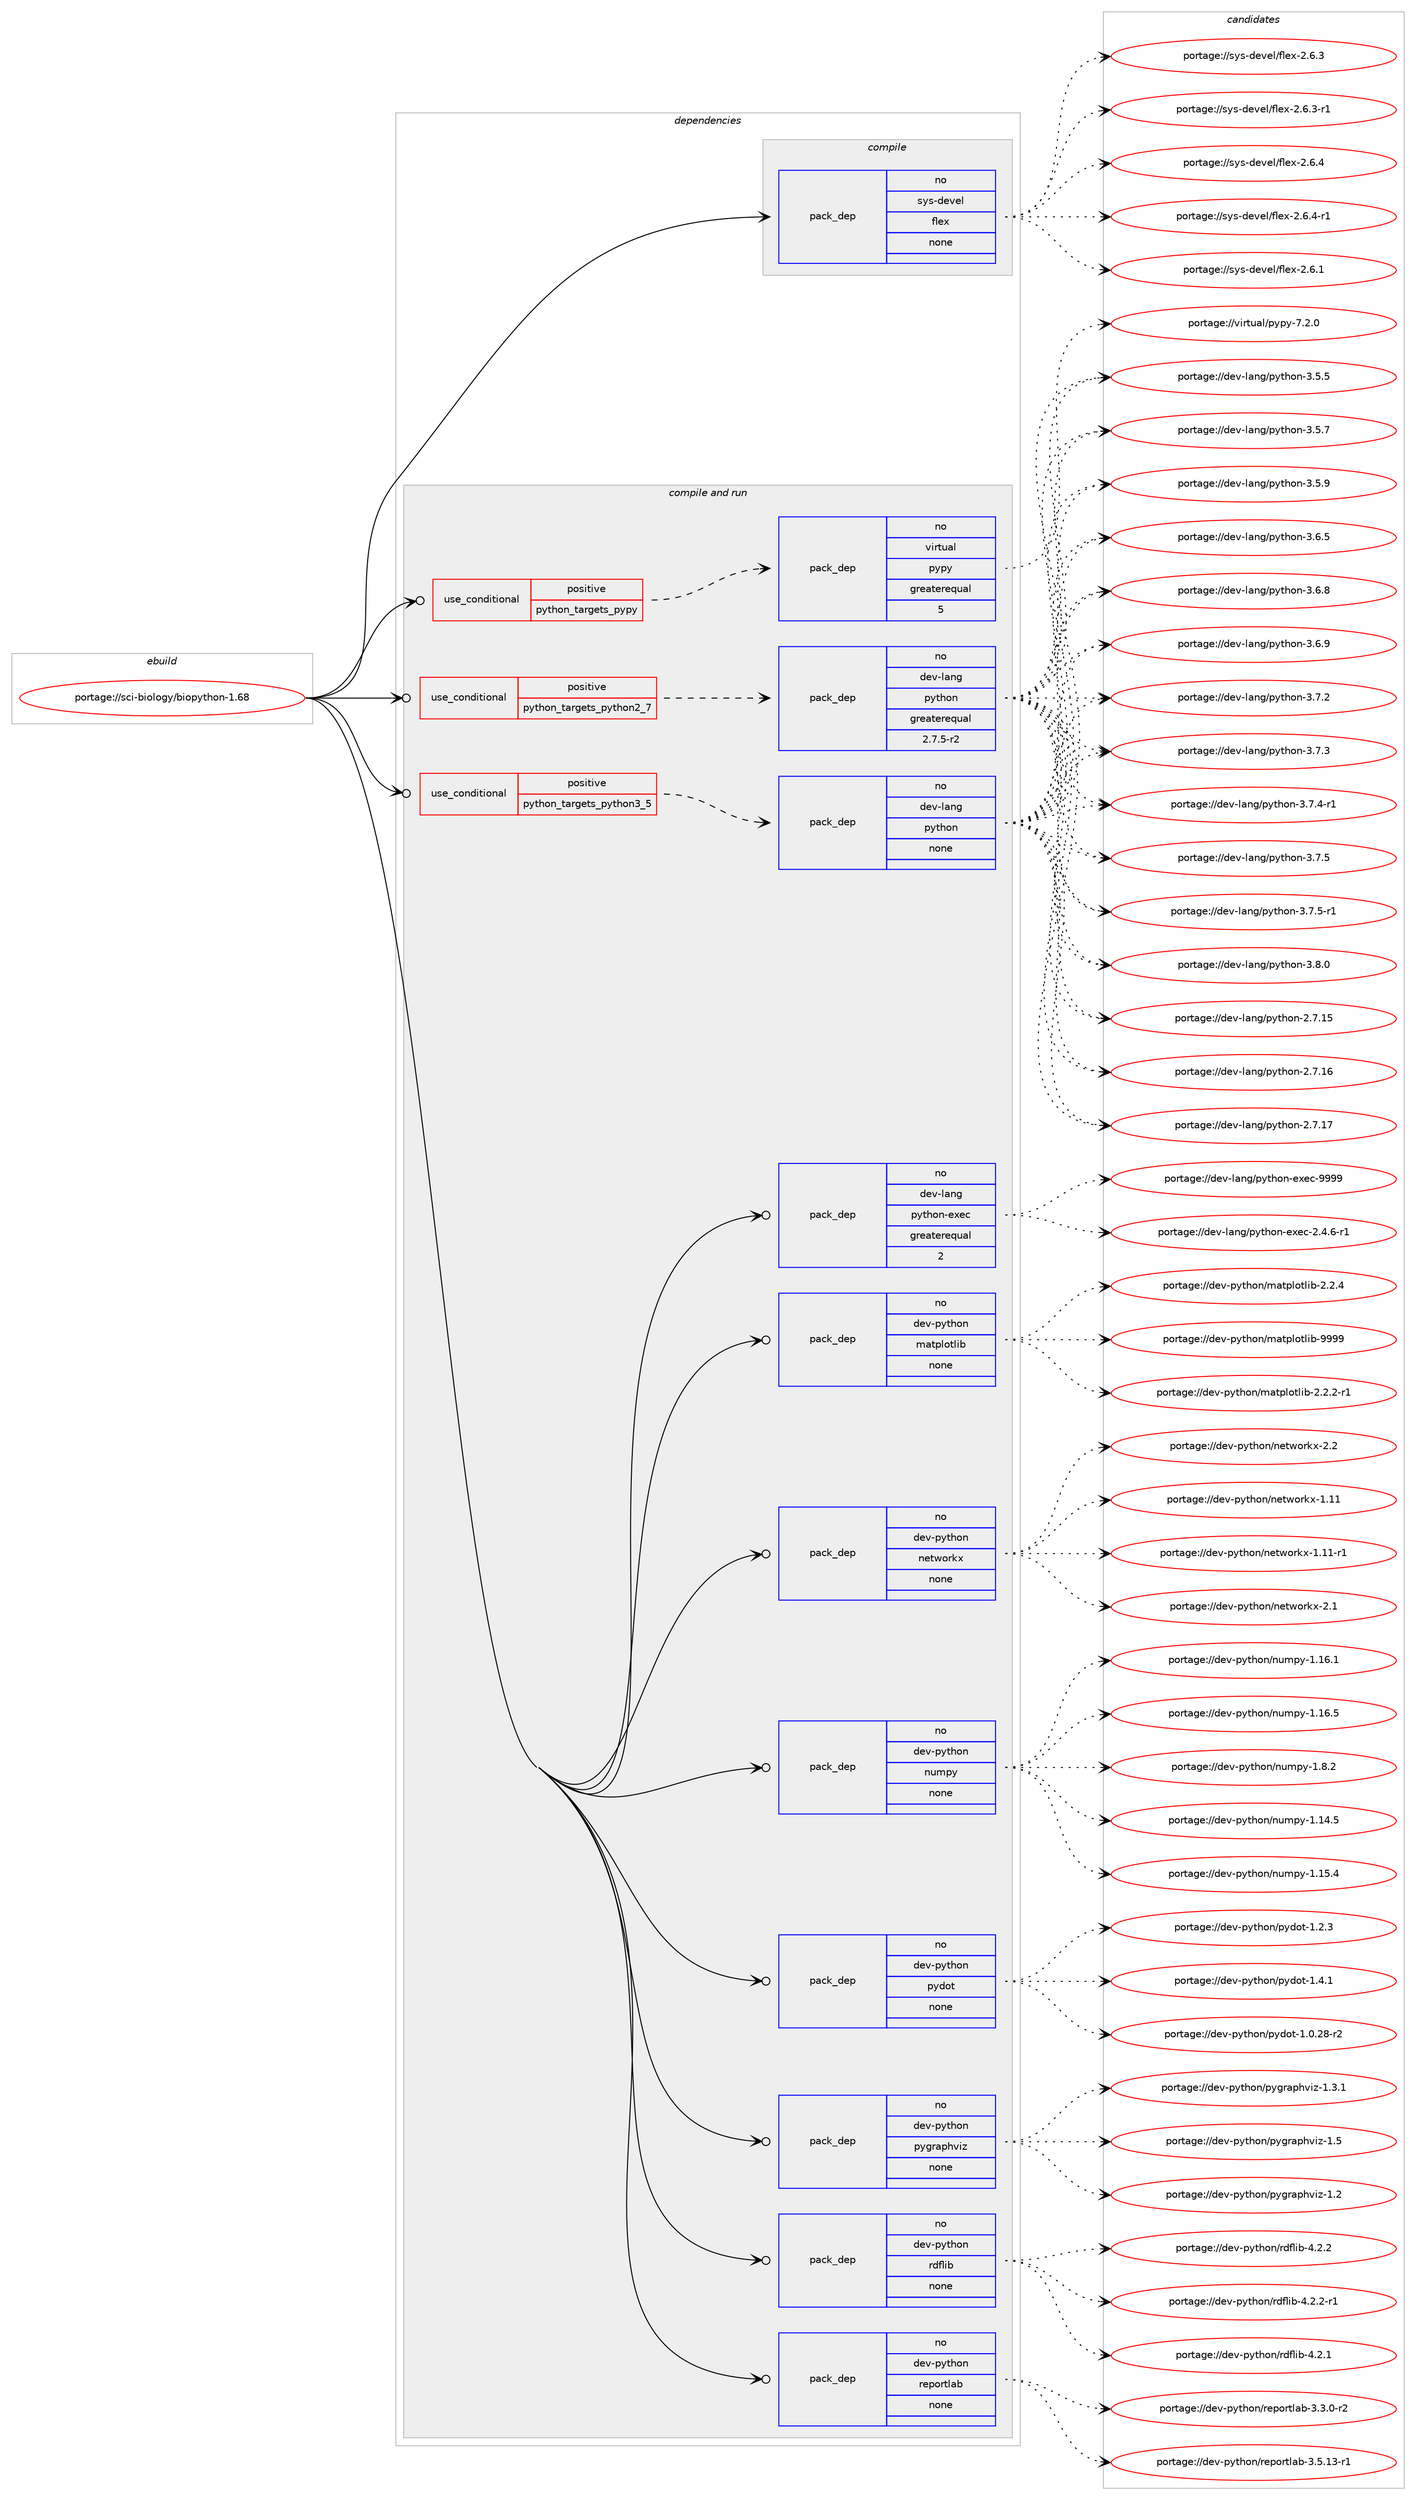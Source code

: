 digraph prolog {

# *************
# Graph options
# *************

newrank=true;
concentrate=true;
compound=true;
graph [rankdir=LR,fontname=Helvetica,fontsize=10,ranksep=1.5];#, ranksep=2.5, nodesep=0.2];
edge  [arrowhead=vee];
node  [fontname=Helvetica,fontsize=10];

# **********
# The ebuild
# **********

subgraph cluster_leftcol {
color=gray;
rank=same;
label=<<i>ebuild</i>>;
id [label="portage://sci-biology/biopython-1.68", color=red, width=4, href="../sci-biology/biopython-1.68.svg"];
}

# ****************
# The dependencies
# ****************

subgraph cluster_midcol {
color=gray;
label=<<i>dependencies</i>>;
subgraph cluster_compile {
fillcolor="#eeeeee";
style=filled;
label=<<i>compile</i>>;
subgraph pack281209 {
dependency382763 [label=<<TABLE BORDER="0" CELLBORDER="1" CELLSPACING="0" CELLPADDING="4" WIDTH="220"><TR><TD ROWSPAN="6" CELLPADDING="30">pack_dep</TD></TR><TR><TD WIDTH="110">no</TD></TR><TR><TD>sys-devel</TD></TR><TR><TD>flex</TD></TR><TR><TD>none</TD></TR><TR><TD></TD></TR></TABLE>>, shape=none, color=blue];
}
id:e -> dependency382763:w [weight=20,style="solid",arrowhead="vee"];
}
subgraph cluster_compileandrun {
fillcolor="#eeeeee";
style=filled;
label=<<i>compile and run</i>>;
subgraph cond95105 {
dependency382764 [label=<<TABLE BORDER="0" CELLBORDER="1" CELLSPACING="0" CELLPADDING="4"><TR><TD ROWSPAN="3" CELLPADDING="10">use_conditional</TD></TR><TR><TD>positive</TD></TR><TR><TD>python_targets_pypy</TD></TR></TABLE>>, shape=none, color=red];
subgraph pack281210 {
dependency382765 [label=<<TABLE BORDER="0" CELLBORDER="1" CELLSPACING="0" CELLPADDING="4" WIDTH="220"><TR><TD ROWSPAN="6" CELLPADDING="30">pack_dep</TD></TR><TR><TD WIDTH="110">no</TD></TR><TR><TD>virtual</TD></TR><TR><TD>pypy</TD></TR><TR><TD>greaterequal</TD></TR><TR><TD>5</TD></TR></TABLE>>, shape=none, color=blue];
}
dependency382764:e -> dependency382765:w [weight=20,style="dashed",arrowhead="vee"];
}
id:e -> dependency382764:w [weight=20,style="solid",arrowhead="odotvee"];
subgraph cond95106 {
dependency382766 [label=<<TABLE BORDER="0" CELLBORDER="1" CELLSPACING="0" CELLPADDING="4"><TR><TD ROWSPAN="3" CELLPADDING="10">use_conditional</TD></TR><TR><TD>positive</TD></TR><TR><TD>python_targets_python2_7</TD></TR></TABLE>>, shape=none, color=red];
subgraph pack281211 {
dependency382767 [label=<<TABLE BORDER="0" CELLBORDER="1" CELLSPACING="0" CELLPADDING="4" WIDTH="220"><TR><TD ROWSPAN="6" CELLPADDING="30">pack_dep</TD></TR><TR><TD WIDTH="110">no</TD></TR><TR><TD>dev-lang</TD></TR><TR><TD>python</TD></TR><TR><TD>greaterequal</TD></TR><TR><TD>2.7.5-r2</TD></TR></TABLE>>, shape=none, color=blue];
}
dependency382766:e -> dependency382767:w [weight=20,style="dashed",arrowhead="vee"];
}
id:e -> dependency382766:w [weight=20,style="solid",arrowhead="odotvee"];
subgraph cond95107 {
dependency382768 [label=<<TABLE BORDER="0" CELLBORDER="1" CELLSPACING="0" CELLPADDING="4"><TR><TD ROWSPAN="3" CELLPADDING="10">use_conditional</TD></TR><TR><TD>positive</TD></TR><TR><TD>python_targets_python3_5</TD></TR></TABLE>>, shape=none, color=red];
subgraph pack281212 {
dependency382769 [label=<<TABLE BORDER="0" CELLBORDER="1" CELLSPACING="0" CELLPADDING="4" WIDTH="220"><TR><TD ROWSPAN="6" CELLPADDING="30">pack_dep</TD></TR><TR><TD WIDTH="110">no</TD></TR><TR><TD>dev-lang</TD></TR><TR><TD>python</TD></TR><TR><TD>none</TD></TR><TR><TD></TD></TR></TABLE>>, shape=none, color=blue];
}
dependency382768:e -> dependency382769:w [weight=20,style="dashed",arrowhead="vee"];
}
id:e -> dependency382768:w [weight=20,style="solid",arrowhead="odotvee"];
subgraph pack281213 {
dependency382770 [label=<<TABLE BORDER="0" CELLBORDER="1" CELLSPACING="0" CELLPADDING="4" WIDTH="220"><TR><TD ROWSPAN="6" CELLPADDING="30">pack_dep</TD></TR><TR><TD WIDTH="110">no</TD></TR><TR><TD>dev-lang</TD></TR><TR><TD>python-exec</TD></TR><TR><TD>greaterequal</TD></TR><TR><TD>2</TD></TR></TABLE>>, shape=none, color=blue];
}
id:e -> dependency382770:w [weight=20,style="solid",arrowhead="odotvee"];
subgraph pack281214 {
dependency382771 [label=<<TABLE BORDER="0" CELLBORDER="1" CELLSPACING="0" CELLPADDING="4" WIDTH="220"><TR><TD ROWSPAN="6" CELLPADDING="30">pack_dep</TD></TR><TR><TD WIDTH="110">no</TD></TR><TR><TD>dev-python</TD></TR><TR><TD>matplotlib</TD></TR><TR><TD>none</TD></TR><TR><TD></TD></TR></TABLE>>, shape=none, color=blue];
}
id:e -> dependency382771:w [weight=20,style="solid",arrowhead="odotvee"];
subgraph pack281215 {
dependency382772 [label=<<TABLE BORDER="0" CELLBORDER="1" CELLSPACING="0" CELLPADDING="4" WIDTH="220"><TR><TD ROWSPAN="6" CELLPADDING="30">pack_dep</TD></TR><TR><TD WIDTH="110">no</TD></TR><TR><TD>dev-python</TD></TR><TR><TD>networkx</TD></TR><TR><TD>none</TD></TR><TR><TD></TD></TR></TABLE>>, shape=none, color=blue];
}
id:e -> dependency382772:w [weight=20,style="solid",arrowhead="odotvee"];
subgraph pack281216 {
dependency382773 [label=<<TABLE BORDER="0" CELLBORDER="1" CELLSPACING="0" CELLPADDING="4" WIDTH="220"><TR><TD ROWSPAN="6" CELLPADDING="30">pack_dep</TD></TR><TR><TD WIDTH="110">no</TD></TR><TR><TD>dev-python</TD></TR><TR><TD>numpy</TD></TR><TR><TD>none</TD></TR><TR><TD></TD></TR></TABLE>>, shape=none, color=blue];
}
id:e -> dependency382773:w [weight=20,style="solid",arrowhead="odotvee"];
subgraph pack281217 {
dependency382774 [label=<<TABLE BORDER="0" CELLBORDER="1" CELLSPACING="0" CELLPADDING="4" WIDTH="220"><TR><TD ROWSPAN="6" CELLPADDING="30">pack_dep</TD></TR><TR><TD WIDTH="110">no</TD></TR><TR><TD>dev-python</TD></TR><TR><TD>pydot</TD></TR><TR><TD>none</TD></TR><TR><TD></TD></TR></TABLE>>, shape=none, color=blue];
}
id:e -> dependency382774:w [weight=20,style="solid",arrowhead="odotvee"];
subgraph pack281218 {
dependency382775 [label=<<TABLE BORDER="0" CELLBORDER="1" CELLSPACING="0" CELLPADDING="4" WIDTH="220"><TR><TD ROWSPAN="6" CELLPADDING="30">pack_dep</TD></TR><TR><TD WIDTH="110">no</TD></TR><TR><TD>dev-python</TD></TR><TR><TD>pygraphviz</TD></TR><TR><TD>none</TD></TR><TR><TD></TD></TR></TABLE>>, shape=none, color=blue];
}
id:e -> dependency382775:w [weight=20,style="solid",arrowhead="odotvee"];
subgraph pack281219 {
dependency382776 [label=<<TABLE BORDER="0" CELLBORDER="1" CELLSPACING="0" CELLPADDING="4" WIDTH="220"><TR><TD ROWSPAN="6" CELLPADDING="30">pack_dep</TD></TR><TR><TD WIDTH="110">no</TD></TR><TR><TD>dev-python</TD></TR><TR><TD>rdflib</TD></TR><TR><TD>none</TD></TR><TR><TD></TD></TR></TABLE>>, shape=none, color=blue];
}
id:e -> dependency382776:w [weight=20,style="solid",arrowhead="odotvee"];
subgraph pack281220 {
dependency382777 [label=<<TABLE BORDER="0" CELLBORDER="1" CELLSPACING="0" CELLPADDING="4" WIDTH="220"><TR><TD ROWSPAN="6" CELLPADDING="30">pack_dep</TD></TR><TR><TD WIDTH="110">no</TD></TR><TR><TD>dev-python</TD></TR><TR><TD>reportlab</TD></TR><TR><TD>none</TD></TR><TR><TD></TD></TR></TABLE>>, shape=none, color=blue];
}
id:e -> dependency382777:w [weight=20,style="solid",arrowhead="odotvee"];
}
subgraph cluster_run {
fillcolor="#eeeeee";
style=filled;
label=<<i>run</i>>;
}
}

# **************
# The candidates
# **************

subgraph cluster_choices {
rank=same;
color=gray;
label=<<i>candidates</i>>;

subgraph choice281209 {
color=black;
nodesep=1;
choiceportage1151211154510010111810110847102108101120455046544649 [label="portage://sys-devel/flex-2.6.1", color=red, width=4,href="../sys-devel/flex-2.6.1.svg"];
choiceportage1151211154510010111810110847102108101120455046544651 [label="portage://sys-devel/flex-2.6.3", color=red, width=4,href="../sys-devel/flex-2.6.3.svg"];
choiceportage11512111545100101118101108471021081011204550465446514511449 [label="portage://sys-devel/flex-2.6.3-r1", color=red, width=4,href="../sys-devel/flex-2.6.3-r1.svg"];
choiceportage1151211154510010111810110847102108101120455046544652 [label="portage://sys-devel/flex-2.6.4", color=red, width=4,href="../sys-devel/flex-2.6.4.svg"];
choiceportage11512111545100101118101108471021081011204550465446524511449 [label="portage://sys-devel/flex-2.6.4-r1", color=red, width=4,href="../sys-devel/flex-2.6.4-r1.svg"];
dependency382763:e -> choiceportage1151211154510010111810110847102108101120455046544649:w [style=dotted,weight="100"];
dependency382763:e -> choiceportage1151211154510010111810110847102108101120455046544651:w [style=dotted,weight="100"];
dependency382763:e -> choiceportage11512111545100101118101108471021081011204550465446514511449:w [style=dotted,weight="100"];
dependency382763:e -> choiceportage1151211154510010111810110847102108101120455046544652:w [style=dotted,weight="100"];
dependency382763:e -> choiceportage11512111545100101118101108471021081011204550465446524511449:w [style=dotted,weight="100"];
}
subgraph choice281210 {
color=black;
nodesep=1;
choiceportage1181051141161179710847112121112121455546504648 [label="portage://virtual/pypy-7.2.0", color=red, width=4,href="../virtual/pypy-7.2.0.svg"];
dependency382765:e -> choiceportage1181051141161179710847112121112121455546504648:w [style=dotted,weight="100"];
}
subgraph choice281211 {
color=black;
nodesep=1;
choiceportage10010111845108971101034711212111610411111045504655464953 [label="portage://dev-lang/python-2.7.15", color=red, width=4,href="../dev-lang/python-2.7.15.svg"];
choiceportage10010111845108971101034711212111610411111045504655464954 [label="portage://dev-lang/python-2.7.16", color=red, width=4,href="../dev-lang/python-2.7.16.svg"];
choiceportage10010111845108971101034711212111610411111045504655464955 [label="portage://dev-lang/python-2.7.17", color=red, width=4,href="../dev-lang/python-2.7.17.svg"];
choiceportage100101118451089711010347112121116104111110455146534653 [label="portage://dev-lang/python-3.5.5", color=red, width=4,href="../dev-lang/python-3.5.5.svg"];
choiceportage100101118451089711010347112121116104111110455146534655 [label="portage://dev-lang/python-3.5.7", color=red, width=4,href="../dev-lang/python-3.5.7.svg"];
choiceportage100101118451089711010347112121116104111110455146534657 [label="portage://dev-lang/python-3.5.9", color=red, width=4,href="../dev-lang/python-3.5.9.svg"];
choiceportage100101118451089711010347112121116104111110455146544653 [label="portage://dev-lang/python-3.6.5", color=red, width=4,href="../dev-lang/python-3.6.5.svg"];
choiceportage100101118451089711010347112121116104111110455146544656 [label="portage://dev-lang/python-3.6.8", color=red, width=4,href="../dev-lang/python-3.6.8.svg"];
choiceportage100101118451089711010347112121116104111110455146544657 [label="portage://dev-lang/python-3.6.9", color=red, width=4,href="../dev-lang/python-3.6.9.svg"];
choiceportage100101118451089711010347112121116104111110455146554650 [label="portage://dev-lang/python-3.7.2", color=red, width=4,href="../dev-lang/python-3.7.2.svg"];
choiceportage100101118451089711010347112121116104111110455146554651 [label="portage://dev-lang/python-3.7.3", color=red, width=4,href="../dev-lang/python-3.7.3.svg"];
choiceportage1001011184510897110103471121211161041111104551465546524511449 [label="portage://dev-lang/python-3.7.4-r1", color=red, width=4,href="../dev-lang/python-3.7.4-r1.svg"];
choiceportage100101118451089711010347112121116104111110455146554653 [label="portage://dev-lang/python-3.7.5", color=red, width=4,href="../dev-lang/python-3.7.5.svg"];
choiceportage1001011184510897110103471121211161041111104551465546534511449 [label="portage://dev-lang/python-3.7.5-r1", color=red, width=4,href="../dev-lang/python-3.7.5-r1.svg"];
choiceportage100101118451089711010347112121116104111110455146564648 [label="portage://dev-lang/python-3.8.0", color=red, width=4,href="../dev-lang/python-3.8.0.svg"];
dependency382767:e -> choiceportage10010111845108971101034711212111610411111045504655464953:w [style=dotted,weight="100"];
dependency382767:e -> choiceportage10010111845108971101034711212111610411111045504655464954:w [style=dotted,weight="100"];
dependency382767:e -> choiceportage10010111845108971101034711212111610411111045504655464955:w [style=dotted,weight="100"];
dependency382767:e -> choiceportage100101118451089711010347112121116104111110455146534653:w [style=dotted,weight="100"];
dependency382767:e -> choiceportage100101118451089711010347112121116104111110455146534655:w [style=dotted,weight="100"];
dependency382767:e -> choiceportage100101118451089711010347112121116104111110455146534657:w [style=dotted,weight="100"];
dependency382767:e -> choiceportage100101118451089711010347112121116104111110455146544653:w [style=dotted,weight="100"];
dependency382767:e -> choiceportage100101118451089711010347112121116104111110455146544656:w [style=dotted,weight="100"];
dependency382767:e -> choiceportage100101118451089711010347112121116104111110455146544657:w [style=dotted,weight="100"];
dependency382767:e -> choiceportage100101118451089711010347112121116104111110455146554650:w [style=dotted,weight="100"];
dependency382767:e -> choiceportage100101118451089711010347112121116104111110455146554651:w [style=dotted,weight="100"];
dependency382767:e -> choiceportage1001011184510897110103471121211161041111104551465546524511449:w [style=dotted,weight="100"];
dependency382767:e -> choiceportage100101118451089711010347112121116104111110455146554653:w [style=dotted,weight="100"];
dependency382767:e -> choiceportage1001011184510897110103471121211161041111104551465546534511449:w [style=dotted,weight="100"];
dependency382767:e -> choiceportage100101118451089711010347112121116104111110455146564648:w [style=dotted,weight="100"];
}
subgraph choice281212 {
color=black;
nodesep=1;
choiceportage10010111845108971101034711212111610411111045504655464953 [label="portage://dev-lang/python-2.7.15", color=red, width=4,href="../dev-lang/python-2.7.15.svg"];
choiceportage10010111845108971101034711212111610411111045504655464954 [label="portage://dev-lang/python-2.7.16", color=red, width=4,href="../dev-lang/python-2.7.16.svg"];
choiceportage10010111845108971101034711212111610411111045504655464955 [label="portage://dev-lang/python-2.7.17", color=red, width=4,href="../dev-lang/python-2.7.17.svg"];
choiceportage100101118451089711010347112121116104111110455146534653 [label="portage://dev-lang/python-3.5.5", color=red, width=4,href="../dev-lang/python-3.5.5.svg"];
choiceportage100101118451089711010347112121116104111110455146534655 [label="portage://dev-lang/python-3.5.7", color=red, width=4,href="../dev-lang/python-3.5.7.svg"];
choiceportage100101118451089711010347112121116104111110455146534657 [label="portage://dev-lang/python-3.5.9", color=red, width=4,href="../dev-lang/python-3.5.9.svg"];
choiceportage100101118451089711010347112121116104111110455146544653 [label="portage://dev-lang/python-3.6.5", color=red, width=4,href="../dev-lang/python-3.6.5.svg"];
choiceportage100101118451089711010347112121116104111110455146544656 [label="portage://dev-lang/python-3.6.8", color=red, width=4,href="../dev-lang/python-3.6.8.svg"];
choiceportage100101118451089711010347112121116104111110455146544657 [label="portage://dev-lang/python-3.6.9", color=red, width=4,href="../dev-lang/python-3.6.9.svg"];
choiceportage100101118451089711010347112121116104111110455146554650 [label="portage://dev-lang/python-3.7.2", color=red, width=4,href="../dev-lang/python-3.7.2.svg"];
choiceportage100101118451089711010347112121116104111110455146554651 [label="portage://dev-lang/python-3.7.3", color=red, width=4,href="../dev-lang/python-3.7.3.svg"];
choiceportage1001011184510897110103471121211161041111104551465546524511449 [label="portage://dev-lang/python-3.7.4-r1", color=red, width=4,href="../dev-lang/python-3.7.4-r1.svg"];
choiceportage100101118451089711010347112121116104111110455146554653 [label="portage://dev-lang/python-3.7.5", color=red, width=4,href="../dev-lang/python-3.7.5.svg"];
choiceportage1001011184510897110103471121211161041111104551465546534511449 [label="portage://dev-lang/python-3.7.5-r1", color=red, width=4,href="../dev-lang/python-3.7.5-r1.svg"];
choiceportage100101118451089711010347112121116104111110455146564648 [label="portage://dev-lang/python-3.8.0", color=red, width=4,href="../dev-lang/python-3.8.0.svg"];
dependency382769:e -> choiceportage10010111845108971101034711212111610411111045504655464953:w [style=dotted,weight="100"];
dependency382769:e -> choiceportage10010111845108971101034711212111610411111045504655464954:w [style=dotted,weight="100"];
dependency382769:e -> choiceportage10010111845108971101034711212111610411111045504655464955:w [style=dotted,weight="100"];
dependency382769:e -> choiceportage100101118451089711010347112121116104111110455146534653:w [style=dotted,weight="100"];
dependency382769:e -> choiceportage100101118451089711010347112121116104111110455146534655:w [style=dotted,weight="100"];
dependency382769:e -> choiceportage100101118451089711010347112121116104111110455146534657:w [style=dotted,weight="100"];
dependency382769:e -> choiceportage100101118451089711010347112121116104111110455146544653:w [style=dotted,weight="100"];
dependency382769:e -> choiceportage100101118451089711010347112121116104111110455146544656:w [style=dotted,weight="100"];
dependency382769:e -> choiceportage100101118451089711010347112121116104111110455146544657:w [style=dotted,weight="100"];
dependency382769:e -> choiceportage100101118451089711010347112121116104111110455146554650:w [style=dotted,weight="100"];
dependency382769:e -> choiceportage100101118451089711010347112121116104111110455146554651:w [style=dotted,weight="100"];
dependency382769:e -> choiceportage1001011184510897110103471121211161041111104551465546524511449:w [style=dotted,weight="100"];
dependency382769:e -> choiceportage100101118451089711010347112121116104111110455146554653:w [style=dotted,weight="100"];
dependency382769:e -> choiceportage1001011184510897110103471121211161041111104551465546534511449:w [style=dotted,weight="100"];
dependency382769:e -> choiceportage100101118451089711010347112121116104111110455146564648:w [style=dotted,weight="100"];
}
subgraph choice281213 {
color=black;
nodesep=1;
choiceportage10010111845108971101034711212111610411111045101120101994550465246544511449 [label="portage://dev-lang/python-exec-2.4.6-r1", color=red, width=4,href="../dev-lang/python-exec-2.4.6-r1.svg"];
choiceportage10010111845108971101034711212111610411111045101120101994557575757 [label="portage://dev-lang/python-exec-9999", color=red, width=4,href="../dev-lang/python-exec-9999.svg"];
dependency382770:e -> choiceportage10010111845108971101034711212111610411111045101120101994550465246544511449:w [style=dotted,weight="100"];
dependency382770:e -> choiceportage10010111845108971101034711212111610411111045101120101994557575757:w [style=dotted,weight="100"];
}
subgraph choice281214 {
color=black;
nodesep=1;
choiceportage100101118451121211161041111104710997116112108111116108105984550465046504511449 [label="portage://dev-python/matplotlib-2.2.2-r1", color=red, width=4,href="../dev-python/matplotlib-2.2.2-r1.svg"];
choiceportage10010111845112121116104111110471099711611210811111610810598455046504652 [label="portage://dev-python/matplotlib-2.2.4", color=red, width=4,href="../dev-python/matplotlib-2.2.4.svg"];
choiceportage100101118451121211161041111104710997116112108111116108105984557575757 [label="portage://dev-python/matplotlib-9999", color=red, width=4,href="../dev-python/matplotlib-9999.svg"];
dependency382771:e -> choiceportage100101118451121211161041111104710997116112108111116108105984550465046504511449:w [style=dotted,weight="100"];
dependency382771:e -> choiceportage10010111845112121116104111110471099711611210811111610810598455046504652:w [style=dotted,weight="100"];
dependency382771:e -> choiceportage100101118451121211161041111104710997116112108111116108105984557575757:w [style=dotted,weight="100"];
}
subgraph choice281215 {
color=black;
nodesep=1;
choiceportage10010111845112121116104111110471101011161191111141071204549464949 [label="portage://dev-python/networkx-1.11", color=red, width=4,href="../dev-python/networkx-1.11.svg"];
choiceportage100101118451121211161041111104711010111611911111410712045494649494511449 [label="portage://dev-python/networkx-1.11-r1", color=red, width=4,href="../dev-python/networkx-1.11-r1.svg"];
choiceportage100101118451121211161041111104711010111611911111410712045504649 [label="portage://dev-python/networkx-2.1", color=red, width=4,href="../dev-python/networkx-2.1.svg"];
choiceportage100101118451121211161041111104711010111611911111410712045504650 [label="portage://dev-python/networkx-2.2", color=red, width=4,href="../dev-python/networkx-2.2.svg"];
dependency382772:e -> choiceportage10010111845112121116104111110471101011161191111141071204549464949:w [style=dotted,weight="100"];
dependency382772:e -> choiceportage100101118451121211161041111104711010111611911111410712045494649494511449:w [style=dotted,weight="100"];
dependency382772:e -> choiceportage100101118451121211161041111104711010111611911111410712045504649:w [style=dotted,weight="100"];
dependency382772:e -> choiceportage100101118451121211161041111104711010111611911111410712045504650:w [style=dotted,weight="100"];
}
subgraph choice281216 {
color=black;
nodesep=1;
choiceportage100101118451121211161041111104711011710911212145494649524653 [label="portage://dev-python/numpy-1.14.5", color=red, width=4,href="../dev-python/numpy-1.14.5.svg"];
choiceportage100101118451121211161041111104711011710911212145494649534652 [label="portage://dev-python/numpy-1.15.4", color=red, width=4,href="../dev-python/numpy-1.15.4.svg"];
choiceportage100101118451121211161041111104711011710911212145494649544649 [label="portage://dev-python/numpy-1.16.1", color=red, width=4,href="../dev-python/numpy-1.16.1.svg"];
choiceportage100101118451121211161041111104711011710911212145494649544653 [label="portage://dev-python/numpy-1.16.5", color=red, width=4,href="../dev-python/numpy-1.16.5.svg"];
choiceportage1001011184511212111610411111047110117109112121454946564650 [label="portage://dev-python/numpy-1.8.2", color=red, width=4,href="../dev-python/numpy-1.8.2.svg"];
dependency382773:e -> choiceportage100101118451121211161041111104711011710911212145494649524653:w [style=dotted,weight="100"];
dependency382773:e -> choiceportage100101118451121211161041111104711011710911212145494649534652:w [style=dotted,weight="100"];
dependency382773:e -> choiceportage100101118451121211161041111104711011710911212145494649544649:w [style=dotted,weight="100"];
dependency382773:e -> choiceportage100101118451121211161041111104711011710911212145494649544653:w [style=dotted,weight="100"];
dependency382773:e -> choiceportage1001011184511212111610411111047110117109112121454946564650:w [style=dotted,weight="100"];
}
subgraph choice281217 {
color=black;
nodesep=1;
choiceportage1001011184511212111610411111047112121100111116454946484650564511450 [label="portage://dev-python/pydot-1.0.28-r2", color=red, width=4,href="../dev-python/pydot-1.0.28-r2.svg"];
choiceportage1001011184511212111610411111047112121100111116454946504651 [label="portage://dev-python/pydot-1.2.3", color=red, width=4,href="../dev-python/pydot-1.2.3.svg"];
choiceportage1001011184511212111610411111047112121100111116454946524649 [label="portage://dev-python/pydot-1.4.1", color=red, width=4,href="../dev-python/pydot-1.4.1.svg"];
dependency382774:e -> choiceportage1001011184511212111610411111047112121100111116454946484650564511450:w [style=dotted,weight="100"];
dependency382774:e -> choiceportage1001011184511212111610411111047112121100111116454946504651:w [style=dotted,weight="100"];
dependency382774:e -> choiceportage1001011184511212111610411111047112121100111116454946524649:w [style=dotted,weight="100"];
}
subgraph choice281218 {
color=black;
nodesep=1;
choiceportage10010111845112121116104111110471121211031149711210411810512245494650 [label="portage://dev-python/pygraphviz-1.2", color=red, width=4,href="../dev-python/pygraphviz-1.2.svg"];
choiceportage100101118451121211161041111104711212110311497112104118105122454946514649 [label="portage://dev-python/pygraphviz-1.3.1", color=red, width=4,href="../dev-python/pygraphviz-1.3.1.svg"];
choiceportage10010111845112121116104111110471121211031149711210411810512245494653 [label="portage://dev-python/pygraphviz-1.5", color=red, width=4,href="../dev-python/pygraphviz-1.5.svg"];
dependency382775:e -> choiceportage10010111845112121116104111110471121211031149711210411810512245494650:w [style=dotted,weight="100"];
dependency382775:e -> choiceportage100101118451121211161041111104711212110311497112104118105122454946514649:w [style=dotted,weight="100"];
dependency382775:e -> choiceportage10010111845112121116104111110471121211031149711210411810512245494653:w [style=dotted,weight="100"];
}
subgraph choice281219 {
color=black;
nodesep=1;
choiceportage100101118451121211161041111104711410010210810598455246504649 [label="portage://dev-python/rdflib-4.2.1", color=red, width=4,href="../dev-python/rdflib-4.2.1.svg"];
choiceportage100101118451121211161041111104711410010210810598455246504650 [label="portage://dev-python/rdflib-4.2.2", color=red, width=4,href="../dev-python/rdflib-4.2.2.svg"];
choiceportage1001011184511212111610411111047114100102108105984552465046504511449 [label="portage://dev-python/rdflib-4.2.2-r1", color=red, width=4,href="../dev-python/rdflib-4.2.2-r1.svg"];
dependency382776:e -> choiceportage100101118451121211161041111104711410010210810598455246504649:w [style=dotted,weight="100"];
dependency382776:e -> choiceportage100101118451121211161041111104711410010210810598455246504650:w [style=dotted,weight="100"];
dependency382776:e -> choiceportage1001011184511212111610411111047114100102108105984552465046504511449:w [style=dotted,weight="100"];
}
subgraph choice281220 {
color=black;
nodesep=1;
choiceportage100101118451121211161041111104711410111211111411610897984551465146484511450 [label="portage://dev-python/reportlab-3.3.0-r2", color=red, width=4,href="../dev-python/reportlab-3.3.0-r2.svg"];
choiceportage10010111845112121116104111110471141011121111141161089798455146534649514511449 [label="portage://dev-python/reportlab-3.5.13-r1", color=red, width=4,href="../dev-python/reportlab-3.5.13-r1.svg"];
dependency382777:e -> choiceportage100101118451121211161041111104711410111211111411610897984551465146484511450:w [style=dotted,weight="100"];
dependency382777:e -> choiceportage10010111845112121116104111110471141011121111141161089798455146534649514511449:w [style=dotted,weight="100"];
}
}

}
